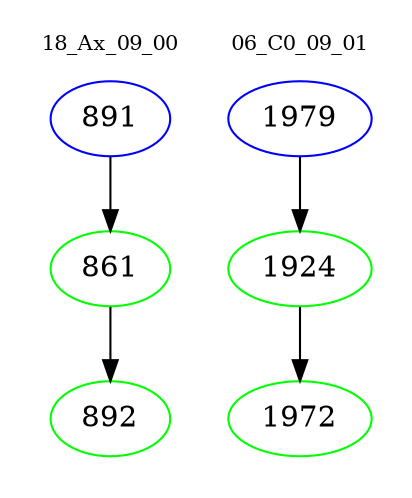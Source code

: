 digraph{
subgraph cluster_0 {
color = white
label = "18_Ax_09_00";
fontsize=10;
T0_891 [label="891", color="blue"]
T0_891 -> T0_861 [color="black"]
T0_861 [label="861", color="green"]
T0_861 -> T0_892 [color="black"]
T0_892 [label="892", color="green"]
}
subgraph cluster_1 {
color = white
label = "06_C0_09_01";
fontsize=10;
T1_1979 [label="1979", color="blue"]
T1_1979 -> T1_1924 [color="black"]
T1_1924 [label="1924", color="green"]
T1_1924 -> T1_1972 [color="black"]
T1_1972 [label="1972", color="green"]
}
}
